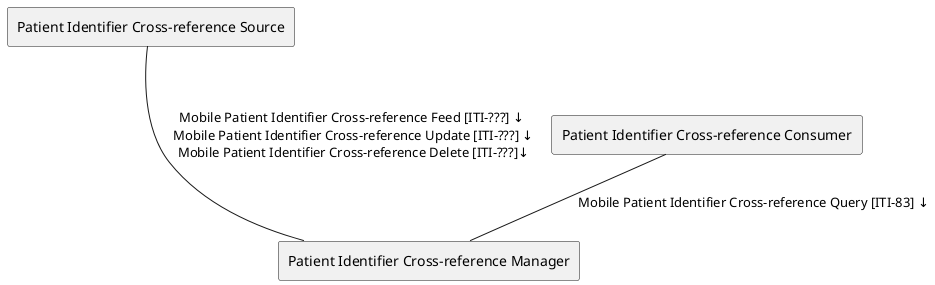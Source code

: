 @startuml

agent "Patient Identifier Cross-reference Source" as Source
agent "Patient Identifier Cross-reference Consumer" as Consumer
agent "Patient Identifier Cross-reference Manager" as Manager


Source --- Manager: "Mobile Patient Identifier Cross-reference Feed [ITI-???] ↓\n Mobile Patient Identifier Cross-reference Update [ITI-???] ↓\n Mobile Patient Identifier Cross-reference Delete [ITI-???]↓"
Consumer -- Manager : "Mobile Patient Identifier Cross-reference Query [ITI-83] ↓"

@enduml
